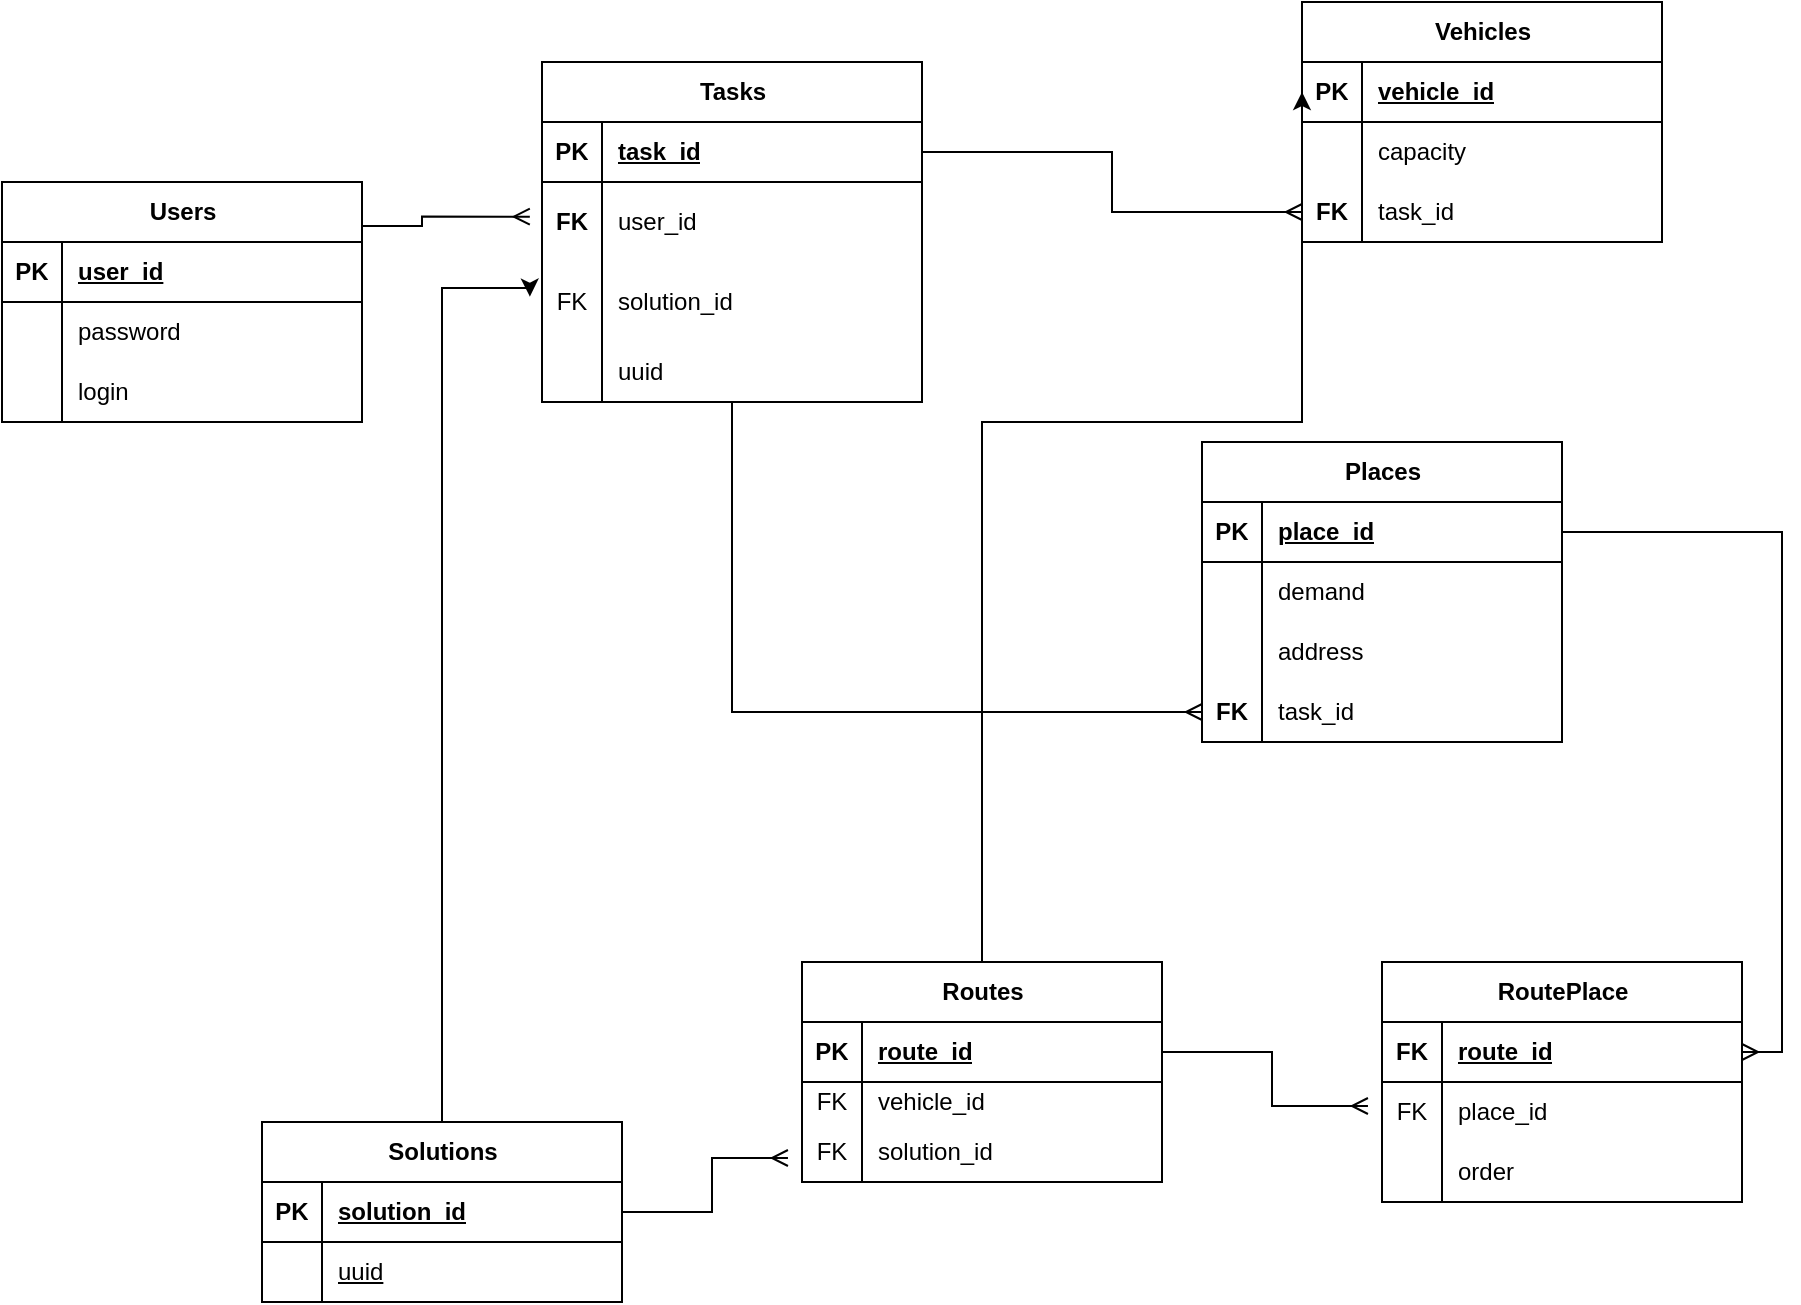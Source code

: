 <mxfile version="22.1.4" type="device">
  <diagram name="Strona-1" id="3jIKgPpyJ0lbDmCas3tq">
    <mxGraphModel dx="1720" dy="2301" grid="1" gridSize="10" guides="1" tooltips="1" connect="1" arrows="1" fold="1" page="1" pageScale="1" pageWidth="827" pageHeight="1169" math="0" shadow="0">
      <root>
        <mxCell id="0" />
        <mxCell id="1" parent="0" />
        <mxCell id="QbBT3KbsTuQyKHRMqynD-1" value="Users" style="shape=table;startSize=30;container=1;collapsible=1;childLayout=tableLayout;fixedRows=1;rowLines=0;fontStyle=1;align=center;resizeLast=1;html=1;" vertex="1" parent="1">
          <mxGeometry x="-90" y="20" width="180" height="120" as="geometry" />
        </mxCell>
        <mxCell id="QbBT3KbsTuQyKHRMqynD-2" value="" style="shape=tableRow;horizontal=0;startSize=0;swimlaneHead=0;swimlaneBody=0;fillColor=none;collapsible=0;dropTarget=0;points=[[0,0.5],[1,0.5]];portConstraint=eastwest;top=0;left=0;right=0;bottom=1;" vertex="1" parent="QbBT3KbsTuQyKHRMqynD-1">
          <mxGeometry y="30" width="180" height="30" as="geometry" />
        </mxCell>
        <mxCell id="QbBT3KbsTuQyKHRMqynD-3" value="PK" style="shape=partialRectangle;connectable=0;fillColor=none;top=0;left=0;bottom=0;right=0;fontStyle=1;overflow=hidden;whiteSpace=wrap;html=1;" vertex="1" parent="QbBT3KbsTuQyKHRMqynD-2">
          <mxGeometry width="30" height="30" as="geometry">
            <mxRectangle width="30" height="30" as="alternateBounds" />
          </mxGeometry>
        </mxCell>
        <mxCell id="QbBT3KbsTuQyKHRMqynD-4" value="user_id" style="shape=partialRectangle;connectable=0;fillColor=none;top=0;left=0;bottom=0;right=0;align=left;spacingLeft=6;fontStyle=5;overflow=hidden;whiteSpace=wrap;html=1;" vertex="1" parent="QbBT3KbsTuQyKHRMqynD-2">
          <mxGeometry x="30" width="150" height="30" as="geometry">
            <mxRectangle width="150" height="30" as="alternateBounds" />
          </mxGeometry>
        </mxCell>
        <mxCell id="QbBT3KbsTuQyKHRMqynD-5" value="" style="shape=tableRow;horizontal=0;startSize=0;swimlaneHead=0;swimlaneBody=0;fillColor=none;collapsible=0;dropTarget=0;points=[[0,0.5],[1,0.5]];portConstraint=eastwest;top=0;left=0;right=0;bottom=0;" vertex="1" parent="QbBT3KbsTuQyKHRMqynD-1">
          <mxGeometry y="60" width="180" height="30" as="geometry" />
        </mxCell>
        <mxCell id="QbBT3KbsTuQyKHRMqynD-6" value="" style="shape=partialRectangle;connectable=0;fillColor=none;top=0;left=0;bottom=0;right=0;editable=1;overflow=hidden;whiteSpace=wrap;html=1;" vertex="1" parent="QbBT3KbsTuQyKHRMqynD-5">
          <mxGeometry width="30" height="30" as="geometry">
            <mxRectangle width="30" height="30" as="alternateBounds" />
          </mxGeometry>
        </mxCell>
        <mxCell id="QbBT3KbsTuQyKHRMqynD-7" value="password" style="shape=partialRectangle;connectable=0;fillColor=none;top=0;left=0;bottom=0;right=0;align=left;spacingLeft=6;overflow=hidden;whiteSpace=wrap;html=1;" vertex="1" parent="QbBT3KbsTuQyKHRMqynD-5">
          <mxGeometry x="30" width="150" height="30" as="geometry">
            <mxRectangle width="150" height="30" as="alternateBounds" />
          </mxGeometry>
        </mxCell>
        <mxCell id="QbBT3KbsTuQyKHRMqynD-8" value="" style="shape=tableRow;horizontal=0;startSize=0;swimlaneHead=0;swimlaneBody=0;fillColor=none;collapsible=0;dropTarget=0;points=[[0,0.5],[1,0.5]];portConstraint=eastwest;top=0;left=0;right=0;bottom=0;" vertex="1" parent="QbBT3KbsTuQyKHRMqynD-1">
          <mxGeometry y="90" width="180" height="30" as="geometry" />
        </mxCell>
        <mxCell id="QbBT3KbsTuQyKHRMqynD-9" value="" style="shape=partialRectangle;connectable=0;fillColor=none;top=0;left=0;bottom=0;right=0;editable=1;overflow=hidden;whiteSpace=wrap;html=1;" vertex="1" parent="QbBT3KbsTuQyKHRMqynD-8">
          <mxGeometry width="30" height="30" as="geometry">
            <mxRectangle width="30" height="30" as="alternateBounds" />
          </mxGeometry>
        </mxCell>
        <mxCell id="QbBT3KbsTuQyKHRMqynD-10" value="login" style="shape=partialRectangle;connectable=0;fillColor=none;top=0;left=0;bottom=0;right=0;align=left;spacingLeft=6;overflow=hidden;whiteSpace=wrap;html=1;" vertex="1" parent="QbBT3KbsTuQyKHRMqynD-8">
          <mxGeometry x="30" width="150" height="30" as="geometry">
            <mxRectangle width="150" height="30" as="alternateBounds" />
          </mxGeometry>
        </mxCell>
        <mxCell id="QbBT3KbsTuQyKHRMqynD-82" style="edgeStyle=orthogonalEdgeStyle;rounded=0;orthogonalLoop=1;jettySize=auto;html=1;entryX=0;entryY=0.5;entryDx=0;entryDy=0;endArrow=ERmany;endFill=0;" edge="1" parent="1" source="QbBT3KbsTuQyKHRMqynD-14" target="QbBT3KbsTuQyKHRMqynD-79">
          <mxGeometry relative="1" as="geometry" />
        </mxCell>
        <mxCell id="QbBT3KbsTuQyKHRMqynD-14" value="Tasks" style="shape=table;startSize=30;container=1;collapsible=1;childLayout=tableLayout;fixedRows=1;rowLines=0;fontStyle=1;align=center;resizeLast=1;html=1;" vertex="1" parent="1">
          <mxGeometry x="180" y="-40" width="190" height="170" as="geometry" />
        </mxCell>
        <mxCell id="QbBT3KbsTuQyKHRMqynD-15" value="" style="shape=tableRow;horizontal=0;startSize=0;swimlaneHead=0;swimlaneBody=0;fillColor=none;collapsible=0;dropTarget=0;points=[[0,0.5],[1,0.5]];portConstraint=eastwest;top=0;left=0;right=0;bottom=1;" vertex="1" parent="QbBT3KbsTuQyKHRMqynD-14">
          <mxGeometry y="30" width="190" height="30" as="geometry" />
        </mxCell>
        <mxCell id="QbBT3KbsTuQyKHRMqynD-16" value="PK" style="shape=partialRectangle;connectable=0;fillColor=none;top=0;left=0;bottom=0;right=0;fontStyle=1;overflow=hidden;whiteSpace=wrap;html=1;" vertex="1" parent="QbBT3KbsTuQyKHRMqynD-15">
          <mxGeometry width="30" height="30" as="geometry">
            <mxRectangle width="30" height="30" as="alternateBounds" />
          </mxGeometry>
        </mxCell>
        <mxCell id="QbBT3KbsTuQyKHRMqynD-17" value="task_id" style="shape=partialRectangle;connectable=0;fillColor=none;top=0;left=0;bottom=0;right=0;align=left;spacingLeft=6;fontStyle=5;overflow=hidden;whiteSpace=wrap;html=1;" vertex="1" parent="QbBT3KbsTuQyKHRMqynD-15">
          <mxGeometry x="30" width="160" height="30" as="geometry">
            <mxRectangle width="160" height="30" as="alternateBounds" />
          </mxGeometry>
        </mxCell>
        <mxCell id="QbBT3KbsTuQyKHRMqynD-18" value="" style="shape=tableRow;horizontal=0;startSize=0;swimlaneHead=0;swimlaneBody=0;fillColor=none;collapsible=0;dropTarget=0;points=[[0,0.5],[1,0.5]];portConstraint=eastwest;top=0;left=0;right=0;bottom=0;" vertex="1" parent="QbBT3KbsTuQyKHRMqynD-14">
          <mxGeometry y="60" width="190" height="40" as="geometry" />
        </mxCell>
        <mxCell id="QbBT3KbsTuQyKHRMqynD-19" value="&lt;b&gt;FK&lt;/b&gt;" style="shape=partialRectangle;connectable=0;fillColor=none;top=0;left=0;bottom=0;right=0;editable=1;overflow=hidden;whiteSpace=wrap;html=1;" vertex="1" parent="QbBT3KbsTuQyKHRMqynD-18">
          <mxGeometry width="30" height="40" as="geometry">
            <mxRectangle width="30" height="40" as="alternateBounds" />
          </mxGeometry>
        </mxCell>
        <mxCell id="QbBT3KbsTuQyKHRMqynD-20" value="user_id" style="shape=partialRectangle;connectable=0;fillColor=none;top=0;left=0;bottom=0;right=0;align=left;spacingLeft=6;overflow=hidden;whiteSpace=wrap;html=1;" vertex="1" parent="QbBT3KbsTuQyKHRMqynD-18">
          <mxGeometry x="30" width="160" height="40" as="geometry">
            <mxRectangle width="160" height="40" as="alternateBounds" />
          </mxGeometry>
        </mxCell>
        <mxCell id="QbBT3KbsTuQyKHRMqynD-21" value="" style="shape=tableRow;horizontal=0;startSize=0;swimlaneHead=0;swimlaneBody=0;fillColor=none;collapsible=0;dropTarget=0;points=[[0,0.5],[1,0.5]];portConstraint=eastwest;top=0;left=0;right=0;bottom=0;" vertex="1" parent="QbBT3KbsTuQyKHRMqynD-14">
          <mxGeometry y="100" width="190" height="40" as="geometry" />
        </mxCell>
        <mxCell id="QbBT3KbsTuQyKHRMqynD-22" value="FK" style="shape=partialRectangle;connectable=0;fillColor=none;top=0;left=0;bottom=0;right=0;editable=1;overflow=hidden;whiteSpace=wrap;html=1;" vertex="1" parent="QbBT3KbsTuQyKHRMqynD-21">
          <mxGeometry width="30" height="40" as="geometry">
            <mxRectangle width="30" height="40" as="alternateBounds" />
          </mxGeometry>
        </mxCell>
        <mxCell id="QbBT3KbsTuQyKHRMqynD-23" value="solution_id" style="shape=partialRectangle;connectable=0;fillColor=none;top=0;left=0;bottom=0;right=0;align=left;spacingLeft=6;overflow=hidden;whiteSpace=wrap;html=1;" vertex="1" parent="QbBT3KbsTuQyKHRMqynD-21">
          <mxGeometry x="30" width="160" height="40" as="geometry">
            <mxRectangle width="160" height="40" as="alternateBounds" />
          </mxGeometry>
        </mxCell>
        <mxCell id="QbBT3KbsTuQyKHRMqynD-24" value="" style="shape=tableRow;horizontal=0;startSize=0;swimlaneHead=0;swimlaneBody=0;fillColor=none;collapsible=0;dropTarget=0;points=[[0,0.5],[1,0.5]];portConstraint=eastwest;top=0;left=0;right=0;bottom=0;" vertex="1" parent="QbBT3KbsTuQyKHRMqynD-14">
          <mxGeometry y="140" width="190" height="30" as="geometry" />
        </mxCell>
        <mxCell id="QbBT3KbsTuQyKHRMqynD-25" value="" style="shape=partialRectangle;connectable=0;fillColor=none;top=0;left=0;bottom=0;right=0;editable=1;overflow=hidden;whiteSpace=wrap;html=1;" vertex="1" parent="QbBT3KbsTuQyKHRMqynD-24">
          <mxGeometry width="30" height="30" as="geometry">
            <mxRectangle width="30" height="30" as="alternateBounds" />
          </mxGeometry>
        </mxCell>
        <mxCell id="QbBT3KbsTuQyKHRMqynD-26" value="uuid" style="shape=partialRectangle;connectable=0;fillColor=none;top=0;left=0;bottom=0;right=0;align=left;spacingLeft=6;overflow=hidden;whiteSpace=wrap;html=1;" vertex="1" parent="QbBT3KbsTuQyKHRMqynD-24">
          <mxGeometry x="30" width="160" height="30" as="geometry">
            <mxRectangle width="160" height="30" as="alternateBounds" />
          </mxGeometry>
        </mxCell>
        <mxCell id="QbBT3KbsTuQyKHRMqynD-27" value="Places" style="shape=table;startSize=30;container=1;collapsible=1;childLayout=tableLayout;fixedRows=1;rowLines=0;fontStyle=1;align=center;resizeLast=1;html=1;" vertex="1" parent="1">
          <mxGeometry x="510" y="150" width="180" height="150" as="geometry" />
        </mxCell>
        <mxCell id="QbBT3KbsTuQyKHRMqynD-28" value="" style="shape=tableRow;horizontal=0;startSize=0;swimlaneHead=0;swimlaneBody=0;fillColor=none;collapsible=0;dropTarget=0;points=[[0,0.5],[1,0.5]];portConstraint=eastwest;top=0;left=0;right=0;bottom=1;" vertex="1" parent="QbBT3KbsTuQyKHRMqynD-27">
          <mxGeometry y="30" width="180" height="30" as="geometry" />
        </mxCell>
        <mxCell id="QbBT3KbsTuQyKHRMqynD-29" value="PK" style="shape=partialRectangle;connectable=0;fillColor=none;top=0;left=0;bottom=0;right=0;fontStyle=1;overflow=hidden;whiteSpace=wrap;html=1;" vertex="1" parent="QbBT3KbsTuQyKHRMqynD-28">
          <mxGeometry width="30" height="30" as="geometry">
            <mxRectangle width="30" height="30" as="alternateBounds" />
          </mxGeometry>
        </mxCell>
        <mxCell id="QbBT3KbsTuQyKHRMqynD-30" value="place_id" style="shape=partialRectangle;connectable=0;fillColor=none;top=0;left=0;bottom=0;right=0;align=left;spacingLeft=6;fontStyle=5;overflow=hidden;whiteSpace=wrap;html=1;" vertex="1" parent="QbBT3KbsTuQyKHRMqynD-28">
          <mxGeometry x="30" width="150" height="30" as="geometry">
            <mxRectangle width="150" height="30" as="alternateBounds" />
          </mxGeometry>
        </mxCell>
        <mxCell id="QbBT3KbsTuQyKHRMqynD-31" value="" style="shape=tableRow;horizontal=0;startSize=0;swimlaneHead=0;swimlaneBody=0;fillColor=none;collapsible=0;dropTarget=0;points=[[0,0.5],[1,0.5]];portConstraint=eastwest;top=0;left=0;right=0;bottom=0;" vertex="1" parent="QbBT3KbsTuQyKHRMqynD-27">
          <mxGeometry y="60" width="180" height="30" as="geometry" />
        </mxCell>
        <mxCell id="QbBT3KbsTuQyKHRMqynD-32" value="" style="shape=partialRectangle;connectable=0;fillColor=none;top=0;left=0;bottom=0;right=0;editable=1;overflow=hidden;whiteSpace=wrap;html=1;" vertex="1" parent="QbBT3KbsTuQyKHRMqynD-31">
          <mxGeometry width="30" height="30" as="geometry">
            <mxRectangle width="30" height="30" as="alternateBounds" />
          </mxGeometry>
        </mxCell>
        <mxCell id="QbBT3KbsTuQyKHRMqynD-33" value="demand" style="shape=partialRectangle;connectable=0;fillColor=none;top=0;left=0;bottom=0;right=0;align=left;spacingLeft=6;overflow=hidden;whiteSpace=wrap;html=1;" vertex="1" parent="QbBT3KbsTuQyKHRMqynD-31">
          <mxGeometry x="30" width="150" height="30" as="geometry">
            <mxRectangle width="150" height="30" as="alternateBounds" />
          </mxGeometry>
        </mxCell>
        <mxCell id="QbBT3KbsTuQyKHRMqynD-37" value="" style="shape=tableRow;horizontal=0;startSize=0;swimlaneHead=0;swimlaneBody=0;fillColor=none;collapsible=0;dropTarget=0;points=[[0,0.5],[1,0.5]];portConstraint=eastwest;top=0;left=0;right=0;bottom=0;" vertex="1" parent="QbBT3KbsTuQyKHRMqynD-27">
          <mxGeometry y="90" width="180" height="30" as="geometry" />
        </mxCell>
        <mxCell id="QbBT3KbsTuQyKHRMqynD-38" value="" style="shape=partialRectangle;connectable=0;fillColor=none;top=0;left=0;bottom=0;right=0;editable=1;overflow=hidden;whiteSpace=wrap;html=1;" vertex="1" parent="QbBT3KbsTuQyKHRMqynD-37">
          <mxGeometry width="30" height="30" as="geometry">
            <mxRectangle width="30" height="30" as="alternateBounds" />
          </mxGeometry>
        </mxCell>
        <mxCell id="QbBT3KbsTuQyKHRMqynD-39" value="address" style="shape=partialRectangle;connectable=0;fillColor=none;top=0;left=0;bottom=0;right=0;align=left;spacingLeft=6;overflow=hidden;whiteSpace=wrap;html=1;" vertex="1" parent="QbBT3KbsTuQyKHRMqynD-37">
          <mxGeometry x="30" width="150" height="30" as="geometry">
            <mxRectangle width="150" height="30" as="alternateBounds" />
          </mxGeometry>
        </mxCell>
        <mxCell id="QbBT3KbsTuQyKHRMqynD-79" style="shape=tableRow;horizontal=0;startSize=0;swimlaneHead=0;swimlaneBody=0;fillColor=none;collapsible=0;dropTarget=0;points=[[0,0.5],[1,0.5]];portConstraint=eastwest;top=0;left=0;right=0;bottom=0;" vertex="1" parent="QbBT3KbsTuQyKHRMqynD-27">
          <mxGeometry y="120" width="180" height="30" as="geometry" />
        </mxCell>
        <mxCell id="QbBT3KbsTuQyKHRMqynD-80" value="&lt;b&gt;FK&lt;/b&gt;" style="shape=partialRectangle;connectable=0;fillColor=none;top=0;left=0;bottom=0;right=0;editable=1;overflow=hidden;whiteSpace=wrap;html=1;" vertex="1" parent="QbBT3KbsTuQyKHRMqynD-79">
          <mxGeometry width="30" height="30" as="geometry">
            <mxRectangle width="30" height="30" as="alternateBounds" />
          </mxGeometry>
        </mxCell>
        <mxCell id="QbBT3KbsTuQyKHRMqynD-81" value="task_id" style="shape=partialRectangle;connectable=0;fillColor=none;top=0;left=0;bottom=0;right=0;align=left;spacingLeft=6;overflow=hidden;whiteSpace=wrap;html=1;" vertex="1" parent="QbBT3KbsTuQyKHRMqynD-79">
          <mxGeometry x="30" width="150" height="30" as="geometry">
            <mxRectangle width="150" height="30" as="alternateBounds" />
          </mxGeometry>
        </mxCell>
        <mxCell id="QbBT3KbsTuQyKHRMqynD-40" value="Vehicles" style="shape=table;startSize=30;container=1;collapsible=1;childLayout=tableLayout;fixedRows=1;rowLines=0;fontStyle=1;align=center;resizeLast=1;html=1;" vertex="1" parent="1">
          <mxGeometry x="560" y="-70" width="180" height="120" as="geometry" />
        </mxCell>
        <mxCell id="QbBT3KbsTuQyKHRMqynD-41" value="" style="shape=tableRow;horizontal=0;startSize=0;swimlaneHead=0;swimlaneBody=0;fillColor=none;collapsible=0;dropTarget=0;points=[[0,0.5],[1,0.5]];portConstraint=eastwest;top=0;left=0;right=0;bottom=1;" vertex="1" parent="QbBT3KbsTuQyKHRMqynD-40">
          <mxGeometry y="30" width="180" height="30" as="geometry" />
        </mxCell>
        <mxCell id="QbBT3KbsTuQyKHRMqynD-42" value="PK" style="shape=partialRectangle;connectable=0;fillColor=none;top=0;left=0;bottom=0;right=0;fontStyle=1;overflow=hidden;whiteSpace=wrap;html=1;" vertex="1" parent="QbBT3KbsTuQyKHRMqynD-41">
          <mxGeometry width="30" height="30" as="geometry">
            <mxRectangle width="30" height="30" as="alternateBounds" />
          </mxGeometry>
        </mxCell>
        <mxCell id="QbBT3KbsTuQyKHRMqynD-43" value="vehicle_id" style="shape=partialRectangle;connectable=0;fillColor=none;top=0;left=0;bottom=0;right=0;align=left;spacingLeft=6;fontStyle=5;overflow=hidden;whiteSpace=wrap;html=1;" vertex="1" parent="QbBT3KbsTuQyKHRMqynD-41">
          <mxGeometry x="30" width="150" height="30" as="geometry">
            <mxRectangle width="150" height="30" as="alternateBounds" />
          </mxGeometry>
        </mxCell>
        <mxCell id="QbBT3KbsTuQyKHRMqynD-44" value="" style="shape=tableRow;horizontal=0;startSize=0;swimlaneHead=0;swimlaneBody=0;fillColor=none;collapsible=0;dropTarget=0;points=[[0,0.5],[1,0.5]];portConstraint=eastwest;top=0;left=0;right=0;bottom=0;" vertex="1" parent="QbBT3KbsTuQyKHRMqynD-40">
          <mxGeometry y="60" width="180" height="30" as="geometry" />
        </mxCell>
        <mxCell id="QbBT3KbsTuQyKHRMqynD-45" value="" style="shape=partialRectangle;connectable=0;fillColor=none;top=0;left=0;bottom=0;right=0;editable=1;overflow=hidden;whiteSpace=wrap;html=1;" vertex="1" parent="QbBT3KbsTuQyKHRMqynD-44">
          <mxGeometry width="30" height="30" as="geometry">
            <mxRectangle width="30" height="30" as="alternateBounds" />
          </mxGeometry>
        </mxCell>
        <mxCell id="QbBT3KbsTuQyKHRMqynD-46" value="capacity" style="shape=partialRectangle;connectable=0;fillColor=none;top=0;left=0;bottom=0;right=0;align=left;spacingLeft=6;overflow=hidden;whiteSpace=wrap;html=1;" vertex="1" parent="QbBT3KbsTuQyKHRMqynD-44">
          <mxGeometry x="30" width="150" height="30" as="geometry">
            <mxRectangle width="150" height="30" as="alternateBounds" />
          </mxGeometry>
        </mxCell>
        <mxCell id="QbBT3KbsTuQyKHRMqynD-47" value="" style="shape=tableRow;horizontal=0;startSize=0;swimlaneHead=0;swimlaneBody=0;fillColor=none;collapsible=0;dropTarget=0;points=[[0,0.5],[1,0.5]];portConstraint=eastwest;top=0;left=0;right=0;bottom=0;fontStyle=1" vertex="1" parent="QbBT3KbsTuQyKHRMqynD-40">
          <mxGeometry y="90" width="180" height="30" as="geometry" />
        </mxCell>
        <mxCell id="QbBT3KbsTuQyKHRMqynD-48" value="&lt;b&gt;FK&lt;/b&gt;" style="shape=partialRectangle;connectable=0;fillColor=none;top=0;left=0;bottom=0;right=0;editable=1;overflow=hidden;whiteSpace=wrap;html=1;" vertex="1" parent="QbBT3KbsTuQyKHRMqynD-47">
          <mxGeometry width="30" height="30" as="geometry">
            <mxRectangle width="30" height="30" as="alternateBounds" />
          </mxGeometry>
        </mxCell>
        <mxCell id="QbBT3KbsTuQyKHRMqynD-49" value="task_id" style="shape=partialRectangle;connectable=0;fillColor=none;top=0;left=0;bottom=0;right=0;align=left;spacingLeft=6;overflow=hidden;whiteSpace=wrap;html=1;" vertex="1" parent="QbBT3KbsTuQyKHRMqynD-47">
          <mxGeometry x="30" width="150" height="30" as="geometry">
            <mxRectangle width="150" height="30" as="alternateBounds" />
          </mxGeometry>
        </mxCell>
        <mxCell id="QbBT3KbsTuQyKHRMqynD-63" value="Solutions" style="shape=table;startSize=30;container=1;collapsible=1;childLayout=tableLayout;fixedRows=1;rowLines=0;fontStyle=1;align=center;resizeLast=1;html=1;" vertex="1" parent="1">
          <mxGeometry x="40" y="490" width="180" height="90" as="geometry" />
        </mxCell>
        <mxCell id="QbBT3KbsTuQyKHRMqynD-64" value="" style="shape=tableRow;horizontal=0;startSize=0;swimlaneHead=0;swimlaneBody=0;fillColor=none;collapsible=0;dropTarget=0;points=[[0,0.5],[1,0.5]];portConstraint=eastwest;top=0;left=0;right=0;bottom=1;" vertex="1" parent="QbBT3KbsTuQyKHRMqynD-63">
          <mxGeometry y="30" width="180" height="30" as="geometry" />
        </mxCell>
        <mxCell id="QbBT3KbsTuQyKHRMqynD-65" value="PK" style="shape=partialRectangle;connectable=0;fillColor=none;top=0;left=0;bottom=0;right=0;fontStyle=1;overflow=hidden;whiteSpace=wrap;html=1;" vertex="1" parent="QbBT3KbsTuQyKHRMqynD-64">
          <mxGeometry width="30" height="30" as="geometry">
            <mxRectangle width="30" height="30" as="alternateBounds" />
          </mxGeometry>
        </mxCell>
        <mxCell id="QbBT3KbsTuQyKHRMqynD-66" value="solution_id" style="shape=partialRectangle;connectable=0;fillColor=none;top=0;left=0;bottom=0;right=0;align=left;spacingLeft=6;fontStyle=5;overflow=hidden;whiteSpace=wrap;html=1;" vertex="1" parent="QbBT3KbsTuQyKHRMqynD-64">
          <mxGeometry x="30" width="150" height="30" as="geometry">
            <mxRectangle width="150" height="30" as="alternateBounds" />
          </mxGeometry>
        </mxCell>
        <mxCell id="QbBT3KbsTuQyKHRMqynD-144" style="shape=tableRow;horizontal=0;startSize=0;swimlaneHead=0;swimlaneBody=0;fillColor=none;collapsible=0;dropTarget=0;points=[[0,0.5],[1,0.5]];portConstraint=eastwest;top=0;left=0;right=0;bottom=1;" vertex="1" parent="QbBT3KbsTuQyKHRMqynD-63">
          <mxGeometry y="60" width="180" height="30" as="geometry" />
        </mxCell>
        <mxCell id="QbBT3KbsTuQyKHRMqynD-145" style="shape=partialRectangle;connectable=0;fillColor=none;top=0;left=0;bottom=0;right=0;fontStyle=1;overflow=hidden;whiteSpace=wrap;html=1;" vertex="1" parent="QbBT3KbsTuQyKHRMqynD-144">
          <mxGeometry width="30" height="30" as="geometry">
            <mxRectangle width="30" height="30" as="alternateBounds" />
          </mxGeometry>
        </mxCell>
        <mxCell id="QbBT3KbsTuQyKHRMqynD-146" value="&lt;span style=&quot;font-weight: normal;&quot;&gt;uuid&lt;br&gt;&lt;/span&gt;" style="shape=partialRectangle;connectable=0;fillColor=none;top=0;left=0;bottom=0;right=0;align=left;spacingLeft=6;fontStyle=5;overflow=hidden;whiteSpace=wrap;html=1;" vertex="1" parent="QbBT3KbsTuQyKHRMqynD-144">
          <mxGeometry x="30" width="150" height="30" as="geometry">
            <mxRectangle width="150" height="30" as="alternateBounds" />
          </mxGeometry>
        </mxCell>
        <mxCell id="QbBT3KbsTuQyKHRMqynD-83" style="edgeStyle=orthogonalEdgeStyle;rounded=0;orthogonalLoop=1;jettySize=auto;html=1;entryX=0;entryY=0.5;entryDx=0;entryDy=0;endArrow=ERmany;endFill=0;" edge="1" parent="1" source="QbBT3KbsTuQyKHRMqynD-15" target="QbBT3KbsTuQyKHRMqynD-47">
          <mxGeometry relative="1" as="geometry" />
        </mxCell>
        <mxCell id="QbBT3KbsTuQyKHRMqynD-84" style="edgeStyle=orthogonalEdgeStyle;rounded=0;orthogonalLoop=1;jettySize=auto;html=1;entryX=-0.032;entryY=0.433;entryDx=0;entryDy=0;entryPerimeter=0;endArrow=ERmany;endFill=0;exitX=1;exitY=0.5;exitDx=0;exitDy=0;" edge="1" parent="1" source="QbBT3KbsTuQyKHRMqynD-2" target="QbBT3KbsTuQyKHRMqynD-18">
          <mxGeometry relative="1" as="geometry">
            <mxPoint x="120" y="320" as="sourcePoint" />
            <Array as="points">
              <mxPoint x="90" y="42" />
              <mxPoint x="120" y="42" />
              <mxPoint x="120" y="37" />
            </Array>
          </mxGeometry>
        </mxCell>
        <mxCell id="QbBT3KbsTuQyKHRMqynD-113" style="edgeStyle=orthogonalEdgeStyle;rounded=0;orthogonalLoop=1;jettySize=auto;html=1;entryX=0;entryY=0.5;entryDx=0;entryDy=0;" edge="1" parent="1" source="QbBT3KbsTuQyKHRMqynD-100" target="QbBT3KbsTuQyKHRMqynD-41">
          <mxGeometry relative="1" as="geometry">
            <Array as="points">
              <mxPoint x="400" y="140" />
              <mxPoint x="560" y="140" />
            </Array>
          </mxGeometry>
        </mxCell>
        <mxCell id="QbBT3KbsTuQyKHRMqynD-100" value="Routes" style="shape=table;startSize=30;container=1;collapsible=1;childLayout=tableLayout;fixedRows=1;rowLines=0;fontStyle=1;align=center;resizeLast=1;html=1;" vertex="1" parent="1">
          <mxGeometry x="310" y="410" width="180" height="110" as="geometry" />
        </mxCell>
        <mxCell id="QbBT3KbsTuQyKHRMqynD-101" value="" style="shape=tableRow;horizontal=0;startSize=0;swimlaneHead=0;swimlaneBody=0;fillColor=none;collapsible=0;dropTarget=0;points=[[0,0.5],[1,0.5]];portConstraint=eastwest;top=0;left=0;right=0;bottom=1;" vertex="1" parent="QbBT3KbsTuQyKHRMqynD-100">
          <mxGeometry y="30" width="180" height="30" as="geometry" />
        </mxCell>
        <mxCell id="QbBT3KbsTuQyKHRMqynD-102" value="PK" style="shape=partialRectangle;connectable=0;fillColor=none;top=0;left=0;bottom=0;right=0;fontStyle=1;overflow=hidden;whiteSpace=wrap;html=1;" vertex="1" parent="QbBT3KbsTuQyKHRMqynD-101">
          <mxGeometry width="30" height="30" as="geometry">
            <mxRectangle width="30" height="30" as="alternateBounds" />
          </mxGeometry>
        </mxCell>
        <mxCell id="QbBT3KbsTuQyKHRMqynD-103" value="route_id" style="shape=partialRectangle;connectable=0;fillColor=none;top=0;left=0;bottom=0;right=0;align=left;spacingLeft=6;fontStyle=5;overflow=hidden;whiteSpace=wrap;html=1;" vertex="1" parent="QbBT3KbsTuQyKHRMqynD-101">
          <mxGeometry x="30" width="150" height="30" as="geometry">
            <mxRectangle width="150" height="30" as="alternateBounds" />
          </mxGeometry>
        </mxCell>
        <mxCell id="QbBT3KbsTuQyKHRMqynD-104" value="" style="shape=tableRow;horizontal=0;startSize=0;swimlaneHead=0;swimlaneBody=0;fillColor=none;collapsible=0;dropTarget=0;points=[[0,0.5],[1,0.5]];portConstraint=eastwest;top=0;left=0;right=0;bottom=0;" vertex="1" parent="QbBT3KbsTuQyKHRMqynD-100">
          <mxGeometry y="60" width="180" height="20" as="geometry" />
        </mxCell>
        <mxCell id="QbBT3KbsTuQyKHRMqynD-105" value="FK" style="shape=partialRectangle;connectable=0;fillColor=none;top=0;left=0;bottom=0;right=0;editable=1;overflow=hidden;whiteSpace=wrap;html=1;" vertex="1" parent="QbBT3KbsTuQyKHRMqynD-104">
          <mxGeometry width="30" height="20" as="geometry">
            <mxRectangle width="30" height="20" as="alternateBounds" />
          </mxGeometry>
        </mxCell>
        <mxCell id="QbBT3KbsTuQyKHRMqynD-106" value="vehicle_id" style="shape=partialRectangle;connectable=0;fillColor=none;top=0;left=0;bottom=0;right=0;align=left;spacingLeft=6;overflow=hidden;whiteSpace=wrap;html=1;" vertex="1" parent="QbBT3KbsTuQyKHRMqynD-104">
          <mxGeometry x="30" width="150" height="20" as="geometry">
            <mxRectangle width="150" height="20" as="alternateBounds" />
          </mxGeometry>
        </mxCell>
        <mxCell id="QbBT3KbsTuQyKHRMqynD-107" value="" style="shape=tableRow;horizontal=0;startSize=0;swimlaneHead=0;swimlaneBody=0;fillColor=none;collapsible=0;dropTarget=0;points=[[0,0.5],[1,0.5]];portConstraint=eastwest;top=0;left=0;right=0;bottom=0;" vertex="1" parent="QbBT3KbsTuQyKHRMqynD-100">
          <mxGeometry y="80" width="180" height="30" as="geometry" />
        </mxCell>
        <mxCell id="QbBT3KbsTuQyKHRMqynD-108" value="FK" style="shape=partialRectangle;connectable=0;fillColor=none;top=0;left=0;bottom=0;right=0;editable=1;overflow=hidden;whiteSpace=wrap;html=1;" vertex="1" parent="QbBT3KbsTuQyKHRMqynD-107">
          <mxGeometry width="30" height="30" as="geometry">
            <mxRectangle width="30" height="30" as="alternateBounds" />
          </mxGeometry>
        </mxCell>
        <mxCell id="QbBT3KbsTuQyKHRMqynD-109" value="solution_id" style="shape=partialRectangle;connectable=0;fillColor=none;top=0;left=0;bottom=0;right=0;align=left;spacingLeft=6;overflow=hidden;whiteSpace=wrap;html=1;" vertex="1" parent="QbBT3KbsTuQyKHRMqynD-107">
          <mxGeometry x="30" width="150" height="30" as="geometry">
            <mxRectangle width="150" height="30" as="alternateBounds" />
          </mxGeometry>
        </mxCell>
        <mxCell id="QbBT3KbsTuQyKHRMqynD-127" value="RoutePlace" style="shape=table;startSize=30;container=1;collapsible=1;childLayout=tableLayout;fixedRows=1;rowLines=0;fontStyle=1;align=center;resizeLast=1;html=1;" vertex="1" parent="1">
          <mxGeometry x="600" y="410" width="180" height="120" as="geometry" />
        </mxCell>
        <mxCell id="QbBT3KbsTuQyKHRMqynD-128" value="" style="shape=tableRow;horizontal=0;startSize=0;swimlaneHead=0;swimlaneBody=0;fillColor=none;collapsible=0;dropTarget=0;points=[[0,0.5],[1,0.5]];portConstraint=eastwest;top=0;left=0;right=0;bottom=1;" vertex="1" parent="QbBT3KbsTuQyKHRMqynD-127">
          <mxGeometry y="30" width="180" height="30" as="geometry" />
        </mxCell>
        <mxCell id="QbBT3KbsTuQyKHRMqynD-129" value="FK" style="shape=partialRectangle;connectable=0;fillColor=none;top=0;left=0;bottom=0;right=0;fontStyle=1;overflow=hidden;whiteSpace=wrap;html=1;" vertex="1" parent="QbBT3KbsTuQyKHRMqynD-128">
          <mxGeometry width="30" height="30" as="geometry">
            <mxRectangle width="30" height="30" as="alternateBounds" />
          </mxGeometry>
        </mxCell>
        <mxCell id="QbBT3KbsTuQyKHRMqynD-130" value="route_id" style="shape=partialRectangle;connectable=0;fillColor=none;top=0;left=0;bottom=0;right=0;align=left;spacingLeft=6;fontStyle=5;overflow=hidden;whiteSpace=wrap;html=1;" vertex="1" parent="QbBT3KbsTuQyKHRMqynD-128">
          <mxGeometry x="30" width="150" height="30" as="geometry">
            <mxRectangle width="150" height="30" as="alternateBounds" />
          </mxGeometry>
        </mxCell>
        <mxCell id="QbBT3KbsTuQyKHRMqynD-131" value="" style="shape=tableRow;horizontal=0;startSize=0;swimlaneHead=0;swimlaneBody=0;fillColor=none;collapsible=0;dropTarget=0;points=[[0,0.5],[1,0.5]];portConstraint=eastwest;top=0;left=0;right=0;bottom=0;" vertex="1" parent="QbBT3KbsTuQyKHRMqynD-127">
          <mxGeometry y="60" width="180" height="30" as="geometry" />
        </mxCell>
        <mxCell id="QbBT3KbsTuQyKHRMqynD-132" value="FK" style="shape=partialRectangle;connectable=0;fillColor=none;top=0;left=0;bottom=0;right=0;editable=1;overflow=hidden;whiteSpace=wrap;html=1;" vertex="1" parent="QbBT3KbsTuQyKHRMqynD-131">
          <mxGeometry width="30" height="30" as="geometry">
            <mxRectangle width="30" height="30" as="alternateBounds" />
          </mxGeometry>
        </mxCell>
        <mxCell id="QbBT3KbsTuQyKHRMqynD-133" value="place_id" style="shape=partialRectangle;connectable=0;fillColor=none;top=0;left=0;bottom=0;right=0;align=left;spacingLeft=6;overflow=hidden;whiteSpace=wrap;html=1;" vertex="1" parent="QbBT3KbsTuQyKHRMqynD-131">
          <mxGeometry x="30" width="150" height="30" as="geometry">
            <mxRectangle width="150" height="30" as="alternateBounds" />
          </mxGeometry>
        </mxCell>
        <mxCell id="QbBT3KbsTuQyKHRMqynD-134" value="" style="shape=tableRow;horizontal=0;startSize=0;swimlaneHead=0;swimlaneBody=0;fillColor=none;collapsible=0;dropTarget=0;points=[[0,0.5],[1,0.5]];portConstraint=eastwest;top=0;left=0;right=0;bottom=0;" vertex="1" parent="QbBT3KbsTuQyKHRMqynD-127">
          <mxGeometry y="90" width="180" height="30" as="geometry" />
        </mxCell>
        <mxCell id="QbBT3KbsTuQyKHRMqynD-135" value="" style="shape=partialRectangle;connectable=0;fillColor=none;top=0;left=0;bottom=0;right=0;editable=1;overflow=hidden;whiteSpace=wrap;html=1;" vertex="1" parent="QbBT3KbsTuQyKHRMqynD-134">
          <mxGeometry width="30" height="30" as="geometry">
            <mxRectangle width="30" height="30" as="alternateBounds" />
          </mxGeometry>
        </mxCell>
        <mxCell id="QbBT3KbsTuQyKHRMqynD-136" value="order" style="shape=partialRectangle;connectable=0;fillColor=none;top=0;left=0;bottom=0;right=0;align=left;spacingLeft=6;overflow=hidden;whiteSpace=wrap;html=1;" vertex="1" parent="QbBT3KbsTuQyKHRMqynD-134">
          <mxGeometry x="30" width="150" height="30" as="geometry">
            <mxRectangle width="150" height="30" as="alternateBounds" />
          </mxGeometry>
        </mxCell>
        <mxCell id="QbBT3KbsTuQyKHRMqynD-140" style="edgeStyle=orthogonalEdgeStyle;rounded=0;orthogonalLoop=1;jettySize=auto;html=1;entryX=1;entryY=0.5;entryDx=0;entryDy=0;endArrow=ERmany;endFill=0;" edge="1" parent="1" source="QbBT3KbsTuQyKHRMqynD-28" target="QbBT3KbsTuQyKHRMqynD-128">
          <mxGeometry relative="1" as="geometry" />
        </mxCell>
        <mxCell id="QbBT3KbsTuQyKHRMqynD-141" style="edgeStyle=orthogonalEdgeStyle;rounded=0;orthogonalLoop=1;jettySize=auto;html=1;entryX=-0.039;entryY=0.4;entryDx=0;entryDy=0;entryPerimeter=0;endArrow=ERmany;endFill=0;" edge="1" parent="1" source="QbBT3KbsTuQyKHRMqynD-101" target="QbBT3KbsTuQyKHRMqynD-131">
          <mxGeometry relative="1" as="geometry" />
        </mxCell>
        <mxCell id="QbBT3KbsTuQyKHRMqynD-142" style="edgeStyle=orthogonalEdgeStyle;rounded=0;orthogonalLoop=1;jettySize=auto;html=1;entryX=-0.039;entryY=0.6;entryDx=0;entryDy=0;entryPerimeter=0;endArrow=ERmany;endFill=0;" edge="1" parent="1" source="QbBT3KbsTuQyKHRMqynD-64" target="QbBT3KbsTuQyKHRMqynD-107">
          <mxGeometry relative="1" as="geometry" />
        </mxCell>
        <mxCell id="QbBT3KbsTuQyKHRMqynD-143" style="edgeStyle=orthogonalEdgeStyle;rounded=0;orthogonalLoop=1;jettySize=auto;html=1;entryX=-0.032;entryY=0.433;entryDx=0;entryDy=0;entryPerimeter=0;" edge="1" parent="1" source="QbBT3KbsTuQyKHRMqynD-63" target="QbBT3KbsTuQyKHRMqynD-21">
          <mxGeometry relative="1" as="geometry">
            <Array as="points">
              <mxPoint x="130" y="73" />
            </Array>
          </mxGeometry>
        </mxCell>
      </root>
    </mxGraphModel>
  </diagram>
</mxfile>
